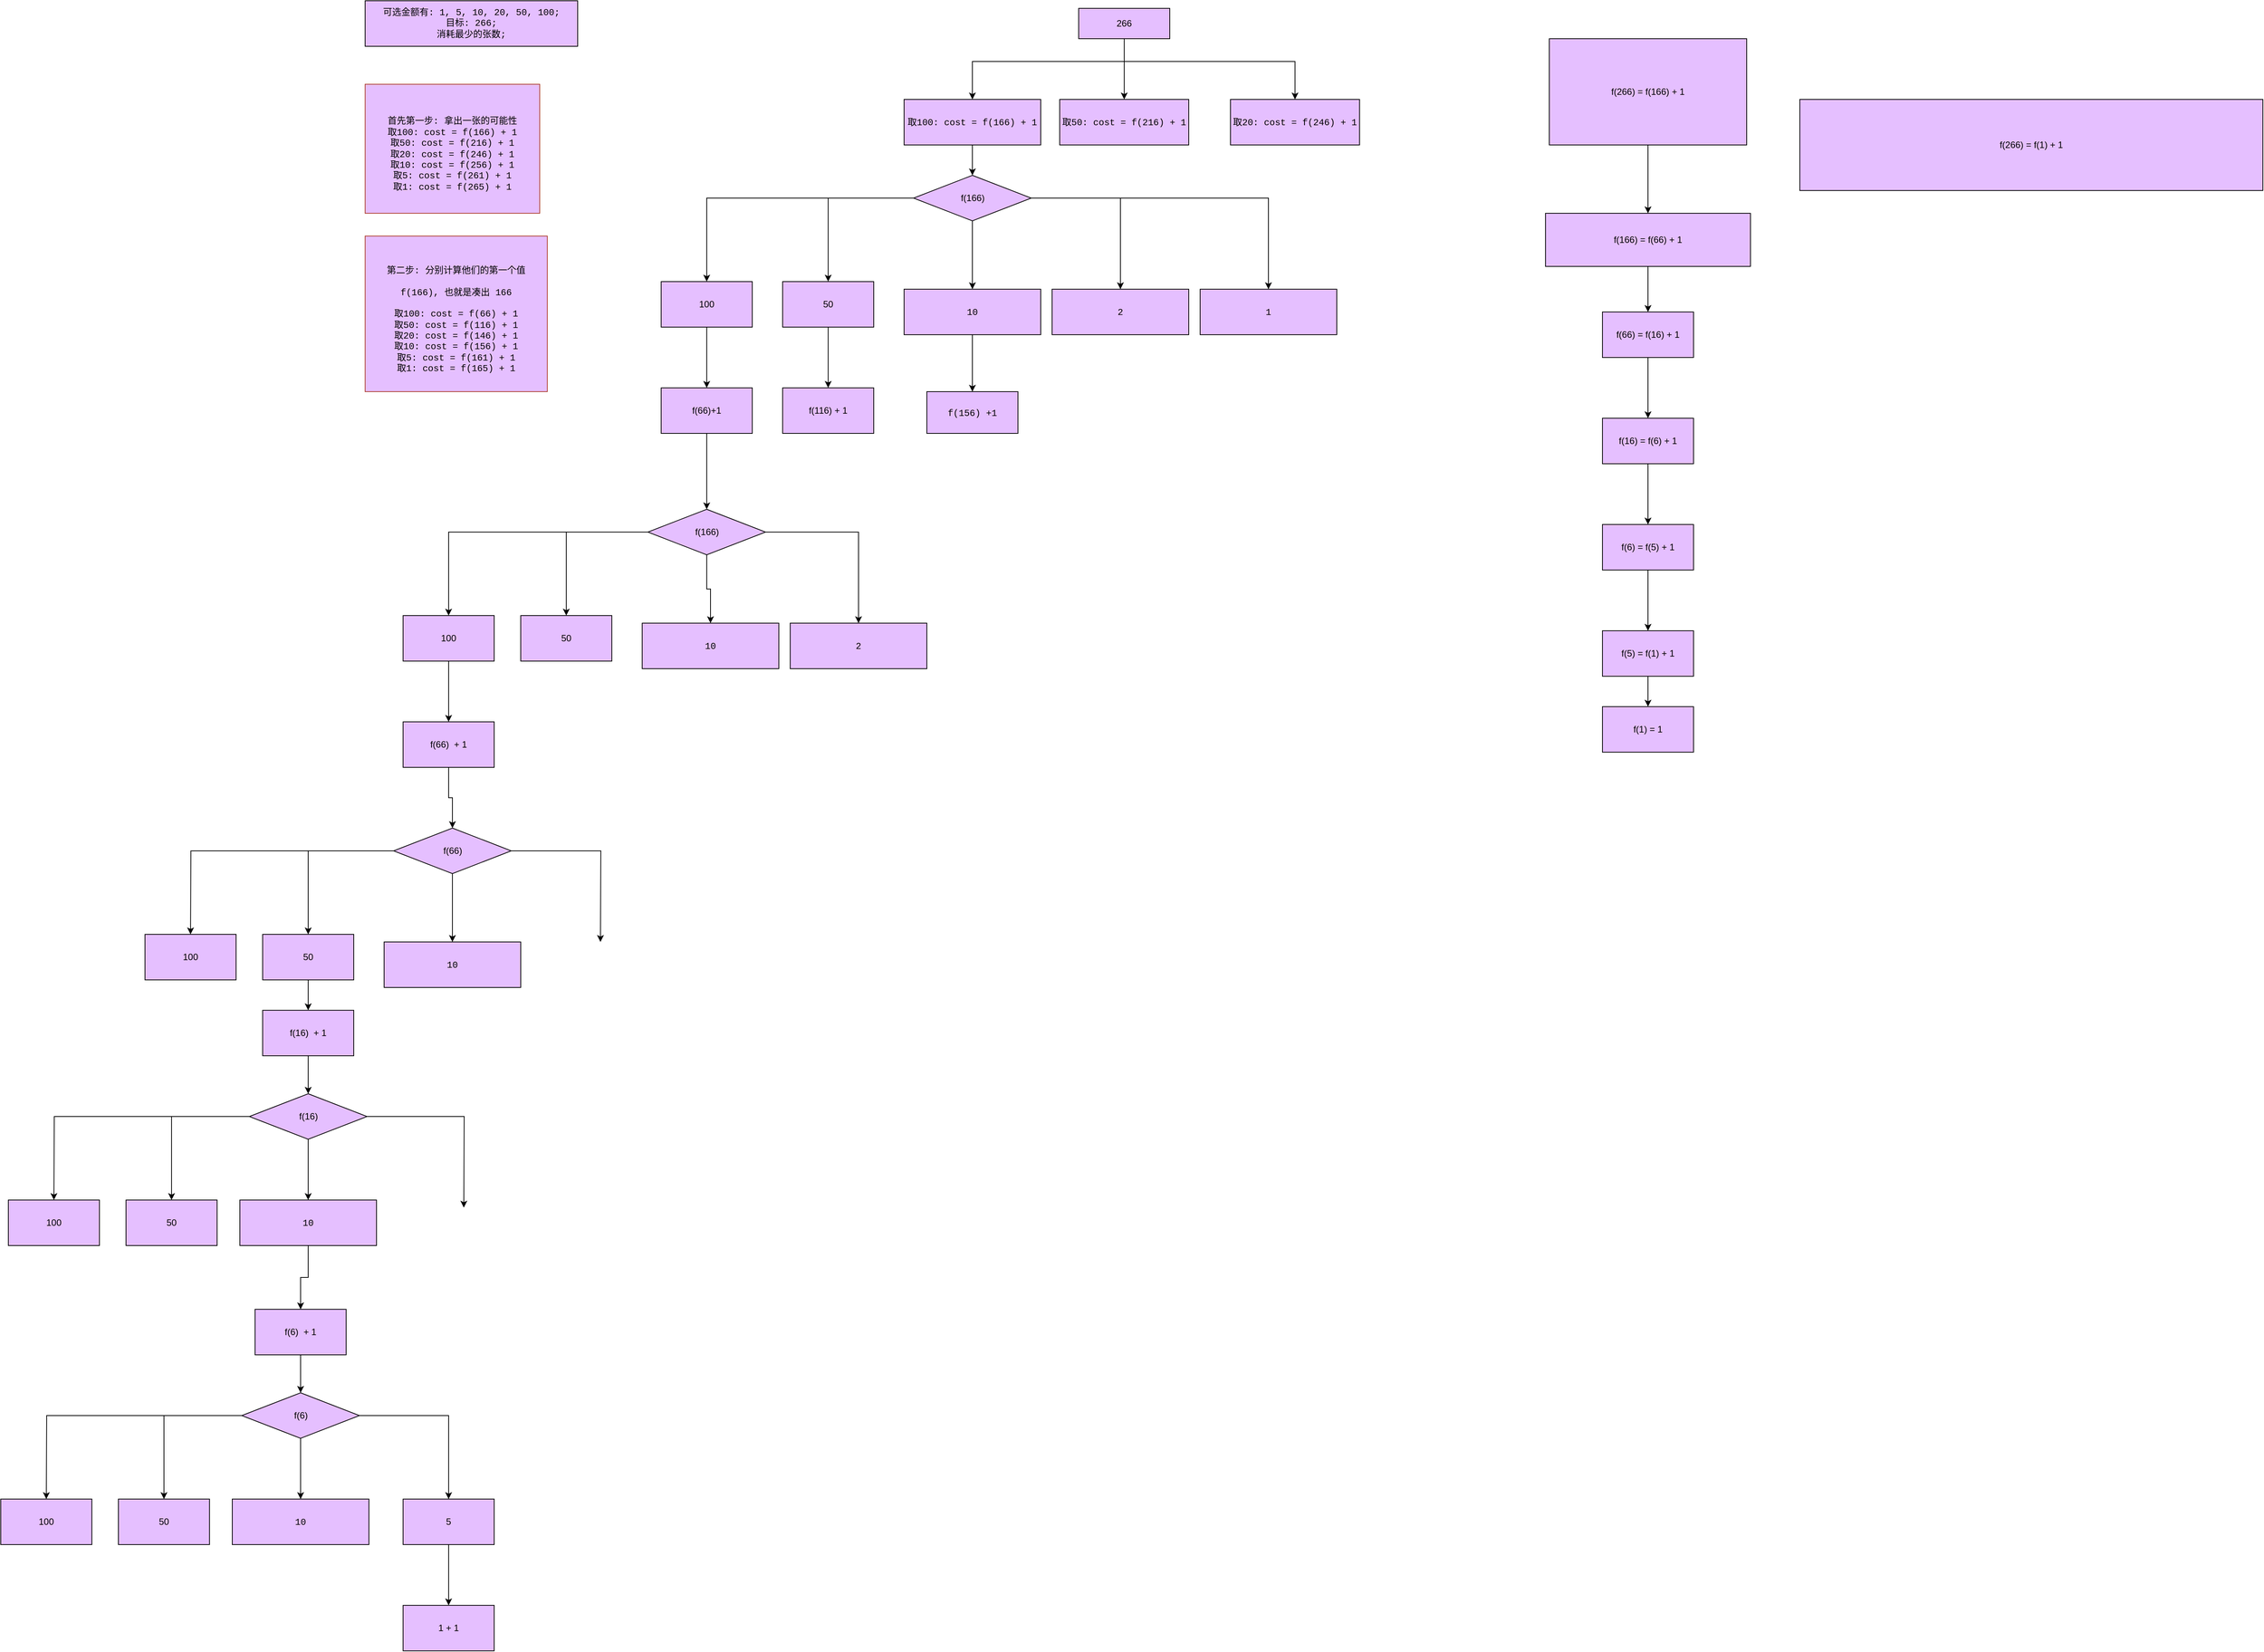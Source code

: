 <mxfile>
    <diagram id="AJ65_mbbUnXxJEVwl05N" name="第 1 页">
        <mxGraphModel dx="1025" dy="627" grid="1" gridSize="10" guides="1" tooltips="1" connect="1" arrows="1" fold="1" page="1" pageScale="1" pageWidth="827" pageHeight="1169" math="0" shadow="0">
            <root>
                <mxCell id="0"/>
                <mxCell id="1" parent="0"/>
                <mxCell id="3" value="&lt;br style=&quot;font-family: menlo, monaco, &amp;quot;courier new&amp;quot;, monospace;&quot;&gt;&lt;br style=&quot;font-family: menlo, monaco, &amp;quot;courier new&amp;quot;, monospace;&quot;&gt;&lt;div style=&quot;font-family: menlo, monaco, &amp;quot;courier new&amp;quot;, monospace;&quot;&gt;第二步: 分别计算他们的第一个值&lt;/div&gt;&lt;br style=&quot;font-family: menlo, monaco, &amp;quot;courier new&amp;quot;, monospace;&quot;&gt;&lt;div style=&quot;font-family: menlo, monaco, &amp;quot;courier new&amp;quot;, monospace;&quot;&gt;f(166), 也就是凑出 166&lt;/div&gt;&lt;br style=&quot;font-family: menlo, monaco, &amp;quot;courier new&amp;quot;, monospace;&quot;&gt;&lt;div style=&quot;font-family: menlo, monaco, &amp;quot;courier new&amp;quot;, monospace;&quot;&gt;取100: cost = f(66) + 1&lt;/div&gt;&lt;div style=&quot;font-family: menlo, monaco, &amp;quot;courier new&amp;quot;, monospace;&quot;&gt;取50: cost = f(116) + 1&lt;/div&gt;&lt;div style=&quot;font-family: menlo, monaco, &amp;quot;courier new&amp;quot;, monospace;&quot;&gt;取20: cost = f(146) + 1&lt;/div&gt;&lt;div style=&quot;font-family: menlo, monaco, &amp;quot;courier new&amp;quot;, monospace;&quot;&gt;取10: cost = f(156) + 1&lt;/div&gt;&lt;div style=&quot;font-family: menlo, monaco, &amp;quot;courier new&amp;quot;, monospace;&quot;&gt;取5: cost = f(161) + 1&lt;/div&gt;&lt;div style=&quot;font-family: menlo, monaco, &amp;quot;courier new&amp;quot;, monospace;&quot;&gt;取1: cost = f(165) + 1&lt;/div&gt;&lt;div&gt;&lt;br&gt;&lt;/div&gt;" style="rounded=0;whiteSpace=wrap;html=1;strokeColor=#ae4132;fillColor=#E5BFFF;fontColor=#000000;" vertex="1" parent="1">
                    <mxGeometry y="340" width="240" height="205" as="geometry"/>
                </mxCell>
                <mxCell id="4" value="&lt;div style=&quot;font-family: &amp;#34;menlo&amp;#34; , &amp;#34;monaco&amp;#34; , &amp;#34;courier new&amp;#34; , monospace&quot;&gt;&lt;br&gt;&lt;/div&gt;&lt;br style=&quot;font-family: &amp;#34;menlo&amp;#34; , &amp;#34;monaco&amp;#34; , &amp;#34;courier new&amp;#34; , monospace&quot;&gt;&lt;div style=&quot;font-family: &amp;#34;menlo&amp;#34; , &amp;#34;monaco&amp;#34; , &amp;#34;courier new&amp;#34; , monospace&quot;&gt;首先第一步: 拿出一张的可能性&lt;/div&gt;&lt;div style=&quot;font-family: &amp;#34;menlo&amp;#34; , &amp;#34;monaco&amp;#34; , &amp;#34;courier new&amp;#34; , monospace&quot;&gt;取100: cost = f(166) + 1&lt;/div&gt;&lt;div style=&quot;font-family: &amp;#34;menlo&amp;#34; , &amp;#34;monaco&amp;#34; , &amp;#34;courier new&amp;#34; , monospace&quot;&gt;取50: cost = f(216) + 1&lt;/div&gt;&lt;div style=&quot;font-family: &amp;#34;menlo&amp;#34; , &amp;#34;monaco&amp;#34; , &amp;#34;courier new&amp;#34; , monospace&quot;&gt;取20: cost = f(246) + 1&lt;/div&gt;&lt;div style=&quot;font-family: &amp;#34;menlo&amp;#34; , &amp;#34;monaco&amp;#34; , &amp;#34;courier new&amp;#34; , monospace&quot;&gt;取10: cost = f(256) + 1&lt;/div&gt;&lt;div style=&quot;font-family: &amp;#34;menlo&amp;#34; , &amp;#34;monaco&amp;#34; , &amp;#34;courier new&amp;#34; , monospace&quot;&gt;取5: cost = f(261) + 1&lt;/div&gt;&lt;div style=&quot;font-family: &amp;#34;menlo&amp;#34; , &amp;#34;monaco&amp;#34; , &amp;#34;courier new&amp;#34; , monospace&quot;&gt;取1: cost = f(265) + 1&lt;/div&gt;&lt;div&gt;&lt;br&gt;&lt;/div&gt;" style="rounded=0;whiteSpace=wrap;html=1;strokeColor=#ae4132;fillColor=#E5BFFF;fontColor=#000000;" vertex="1" parent="1">
                    <mxGeometry y="140" width="230" height="170" as="geometry"/>
                </mxCell>
                <mxCell id="5" value="&lt;div style=&quot;font-family: &amp;#34;menlo&amp;#34; , &amp;#34;monaco&amp;#34; , &amp;#34;courier new&amp;#34; , monospace&quot;&gt;可选金额有: 1, 5, 10, 20, 50, 100;&lt;/div&gt;&lt;div style=&quot;font-family: &amp;#34;menlo&amp;#34; , &amp;#34;monaco&amp;#34; , &amp;#34;courier new&amp;#34; , monospace&quot;&gt;目标: 266;&lt;/div&gt;&lt;div style=&quot;font-family: &amp;#34;menlo&amp;#34; , &amp;#34;monaco&amp;#34; , &amp;#34;courier new&amp;#34; , monospace&quot;&gt;消耗最少的张数;&lt;/div&gt;" style="rounded=0;whiteSpace=wrap;html=1;fontColor=#000000;fillColor=#E5BFFF;" vertex="1" parent="1">
                    <mxGeometry y="30" width="280" height="60" as="geometry"/>
                </mxCell>
                <mxCell id="12" value="" style="edgeStyle=orthogonalEdgeStyle;rounded=0;orthogonalLoop=1;jettySize=auto;html=1;fontColor=#000000;" edge="1" parent="1" source="6" target="9">
                    <mxGeometry relative="1" as="geometry"/>
                </mxCell>
                <mxCell id="13" style="edgeStyle=orthogonalEdgeStyle;rounded=0;orthogonalLoop=1;jettySize=auto;html=1;entryX=0.5;entryY=0;entryDx=0;entryDy=0;fontColor=#000000;" edge="1" parent="1" source="6" target="8">
                    <mxGeometry relative="1" as="geometry">
                        <Array as="points">
                            <mxPoint x="1000" y="110"/>
                            <mxPoint x="800" y="110"/>
                        </Array>
                    </mxGeometry>
                </mxCell>
                <mxCell id="14" style="edgeStyle=orthogonalEdgeStyle;rounded=0;orthogonalLoop=1;jettySize=auto;html=1;entryX=0.5;entryY=0;entryDx=0;entryDy=0;fontColor=#000000;" edge="1" parent="1" source="6" target="11">
                    <mxGeometry relative="1" as="geometry">
                        <Array as="points">
                            <mxPoint x="1000" y="110"/>
                            <mxPoint x="1225" y="110"/>
                        </Array>
                    </mxGeometry>
                </mxCell>
                <mxCell id="6" value="266" style="whiteSpace=wrap;html=1;fontColor=#000000;fillColor=#E5BFFF;" vertex="1" parent="1">
                    <mxGeometry x="940" y="40" width="120" height="40" as="geometry"/>
                </mxCell>
                <mxCell id="16" value="" style="edgeStyle=orthogonalEdgeStyle;rounded=0;orthogonalLoop=1;jettySize=auto;html=1;fontColor=#000000;entryX=0.5;entryY=0;entryDx=0;entryDy=0;" edge="1" parent="1" source="8" target="24">
                    <mxGeometry relative="1" as="geometry">
                        <mxPoint x="800" y="270" as="targetPoint"/>
                    </mxGeometry>
                </mxCell>
                <mxCell id="8" value="&lt;span style=&quot;font-family: &amp;#34;menlo&amp;#34; , &amp;#34;monaco&amp;#34; , &amp;#34;courier new&amp;#34; , monospace&quot;&gt;取100: cost = f(166) + 1&lt;/span&gt;" style="whiteSpace=wrap;html=1;fontColor=#000000;fillColor=#E5BFFF;" vertex="1" parent="1">
                    <mxGeometry x="710" y="160" width="180" height="60" as="geometry"/>
                </mxCell>
                <mxCell id="9" value="&lt;span style=&quot;font-family: &amp;#34;menlo&amp;#34; , &amp;#34;monaco&amp;#34; , &amp;#34;courier new&amp;#34; , monospace&quot;&gt;取50: cost = f(216) + 1&lt;/span&gt;" style="whiteSpace=wrap;html=1;fontColor=#000000;fillColor=#E5BFFF;" vertex="1" parent="1">
                    <mxGeometry x="915" y="160" width="170" height="60" as="geometry"/>
                </mxCell>
                <mxCell id="11" value="&lt;span style=&quot;font-family: &amp;#34;menlo&amp;#34; , &amp;#34;monaco&amp;#34; , &amp;#34;courier new&amp;#34; , monospace&quot;&gt;取20: cost = f(246) + 1&lt;/span&gt;" style="whiteSpace=wrap;html=1;fontColor=#000000;fillColor=#E5BFFF;" vertex="1" parent="1">
                    <mxGeometry x="1140" y="160" width="170" height="60" as="geometry"/>
                </mxCell>
                <mxCell id="39" value="" style="edgeStyle=orthogonalEdgeStyle;rounded=0;orthogonalLoop=1;jettySize=auto;html=1;fontColor=#000000;" edge="1" parent="1" source="17" target="38">
                    <mxGeometry relative="1" as="geometry"/>
                </mxCell>
                <mxCell id="17" value="&lt;font face=&quot;menlo, monaco, courier new, monospace&quot;&gt;10&lt;/font&gt;" style="whiteSpace=wrap;html=1;fontColor=#000000;fillColor=#E5BFFF;" vertex="1" parent="1">
                    <mxGeometry x="710" y="410" width="180" height="60" as="geometry"/>
                </mxCell>
                <mxCell id="19" value="&lt;font face=&quot;menlo, monaco, courier new, monospace&quot;&gt;2&lt;/font&gt;" style="whiteSpace=wrap;html=1;fontColor=#000000;fillColor=#E5BFFF;" vertex="1" parent="1">
                    <mxGeometry x="905" y="410" width="180" height="60" as="geometry"/>
                </mxCell>
                <mxCell id="20" value="&lt;font face=&quot;menlo, monaco, courier new, monospace&quot;&gt;1&lt;/font&gt;" style="whiteSpace=wrap;html=1;fontColor=#000000;fillColor=#E5BFFF;" vertex="1" parent="1">
                    <mxGeometry x="1100" y="410" width="180" height="60" as="geometry"/>
                </mxCell>
                <mxCell id="27" value="" style="edgeStyle=orthogonalEdgeStyle;rounded=0;orthogonalLoop=1;jettySize=auto;html=1;fontColor=#000000;" edge="1" parent="1" source="24" target="17">
                    <mxGeometry relative="1" as="geometry"/>
                </mxCell>
                <mxCell id="28" style="edgeStyle=orthogonalEdgeStyle;rounded=0;orthogonalLoop=1;jettySize=auto;html=1;entryX=0.5;entryY=0;entryDx=0;entryDy=0;fontColor=#000000;" edge="1" parent="1" source="24" target="19">
                    <mxGeometry relative="1" as="geometry"/>
                </mxCell>
                <mxCell id="29" style="edgeStyle=orthogonalEdgeStyle;rounded=0;orthogonalLoop=1;jettySize=auto;html=1;entryX=0.5;entryY=0;entryDx=0;entryDy=0;fontColor=#000000;" edge="1" parent="1" source="24" target="20">
                    <mxGeometry relative="1" as="geometry"/>
                </mxCell>
                <mxCell id="31" style="edgeStyle=orthogonalEdgeStyle;rounded=0;orthogonalLoop=1;jettySize=auto;html=1;fontColor=#000000;" edge="1" parent="1" source="24" target="30">
                    <mxGeometry relative="1" as="geometry"/>
                </mxCell>
                <mxCell id="33" style="edgeStyle=orthogonalEdgeStyle;rounded=0;orthogonalLoop=1;jettySize=auto;html=1;entryX=0.5;entryY=0;entryDx=0;entryDy=0;fontColor=#000000;" edge="1" parent="1" source="24" target="32">
                    <mxGeometry relative="1" as="geometry"/>
                </mxCell>
                <mxCell id="24" value="f(166)" style="rhombus;whiteSpace=wrap;html=1;fontColor=#000000;fillColor=#E5BFFF;" vertex="1" parent="1">
                    <mxGeometry x="722.5" y="260" width="155" height="60" as="geometry"/>
                </mxCell>
                <mxCell id="35" value="" style="edgeStyle=orthogonalEdgeStyle;rounded=0;orthogonalLoop=1;jettySize=auto;html=1;fontColor=#000000;" edge="1" parent="1" source="30" target="34">
                    <mxGeometry relative="1" as="geometry"/>
                </mxCell>
                <mxCell id="30" value="100" style="whiteSpace=wrap;html=1;fontColor=#000000;fillColor=#E5BFFF;" vertex="1" parent="1">
                    <mxGeometry x="390" y="400" width="120" height="60" as="geometry"/>
                </mxCell>
                <mxCell id="37" value="" style="edgeStyle=orthogonalEdgeStyle;rounded=0;orthogonalLoop=1;jettySize=auto;html=1;fontColor=#000000;" edge="1" parent="1" source="32" target="36">
                    <mxGeometry relative="1" as="geometry"/>
                </mxCell>
                <mxCell id="32" value="50" style="whiteSpace=wrap;html=1;fontColor=#000000;fillColor=#E5BFFF;" vertex="1" parent="1">
                    <mxGeometry x="550" y="400" width="120" height="60" as="geometry"/>
                </mxCell>
                <mxCell id="50" value="" style="edgeStyle=orthogonalEdgeStyle;rounded=0;orthogonalLoop=1;jettySize=auto;html=1;fontColor=#000000;" edge="1" parent="1" source="34" target="48">
                    <mxGeometry relative="1" as="geometry"/>
                </mxCell>
                <mxCell id="34" value="f(66)+1" style="whiteSpace=wrap;html=1;fontColor=#000000;fillColor=#E5BFFF;" vertex="1" parent="1">
                    <mxGeometry x="390" y="540" width="120" height="60" as="geometry"/>
                </mxCell>
                <mxCell id="36" value="f(116) + 1" style="whiteSpace=wrap;html=1;fontColor=#000000;fillColor=#E5BFFF;" vertex="1" parent="1">
                    <mxGeometry x="550" y="540" width="120" height="60" as="geometry"/>
                </mxCell>
                <mxCell id="38" value="&lt;font face=&quot;menlo, monaco, courier new, monospace&quot;&gt;f(156) +1&lt;/font&gt;" style="whiteSpace=wrap;html=1;fontColor=#000000;fillColor=#E5BFFF;" vertex="1" parent="1">
                    <mxGeometry x="740" y="545" width="120" height="55" as="geometry"/>
                </mxCell>
                <mxCell id="42" value="&lt;font face=&quot;menlo, monaco, courier new, monospace&quot;&gt;10&lt;/font&gt;" style="whiteSpace=wrap;html=1;fontColor=#000000;fillColor=#E5BFFF;" vertex="1" parent="1">
                    <mxGeometry x="365" y="850" width="180" height="60" as="geometry"/>
                </mxCell>
                <mxCell id="43" value="&lt;font face=&quot;menlo, monaco, courier new, monospace&quot;&gt;2&lt;/font&gt;" style="whiteSpace=wrap;html=1;fontColor=#000000;fillColor=#E5BFFF;" vertex="1" parent="1">
                    <mxGeometry x="560" y="850" width="180" height="60" as="geometry"/>
                </mxCell>
                <mxCell id="44" value="" style="edgeStyle=orthogonalEdgeStyle;rounded=0;orthogonalLoop=1;jettySize=auto;html=1;fontColor=#000000;" edge="1" parent="1" source="48" target="42">
                    <mxGeometry relative="1" as="geometry"/>
                </mxCell>
                <mxCell id="45" style="edgeStyle=orthogonalEdgeStyle;rounded=0;orthogonalLoop=1;jettySize=auto;html=1;entryX=0.5;entryY=0;entryDx=0;entryDy=0;fontColor=#000000;" edge="1" parent="1" source="48" target="43">
                    <mxGeometry relative="1" as="geometry"/>
                </mxCell>
                <mxCell id="46" style="edgeStyle=orthogonalEdgeStyle;rounded=0;orthogonalLoop=1;jettySize=auto;html=1;fontColor=#000000;entryX=0.5;entryY=0;entryDx=0;entryDy=0;" edge="1" parent="1" source="48" target="51">
                    <mxGeometry relative="1" as="geometry">
                        <mxPoint x="105" y="840" as="targetPoint"/>
                    </mxGeometry>
                </mxCell>
                <mxCell id="47" style="edgeStyle=orthogonalEdgeStyle;rounded=0;orthogonalLoop=1;jettySize=auto;html=1;entryX=0.5;entryY=0;entryDx=0;entryDy=0;fontColor=#000000;" edge="1" parent="1" source="48" target="49">
                    <mxGeometry relative="1" as="geometry"/>
                </mxCell>
                <mxCell id="48" value="f(166)" style="rhombus;whiteSpace=wrap;html=1;fontColor=#000000;fillColor=#E5BFFF;" vertex="1" parent="1">
                    <mxGeometry x="372.5" y="700" width="155" height="60" as="geometry"/>
                </mxCell>
                <mxCell id="49" value="50" style="whiteSpace=wrap;html=1;fontColor=#000000;fillColor=#E5BFFF;" vertex="1" parent="1">
                    <mxGeometry x="205" y="840" width="120" height="60" as="geometry"/>
                </mxCell>
                <mxCell id="53" value="" style="edgeStyle=orthogonalEdgeStyle;rounded=0;orthogonalLoop=1;jettySize=auto;html=1;fontColor=#000000;" edge="1" parent="1" source="51" target="52">
                    <mxGeometry relative="1" as="geometry"/>
                </mxCell>
                <mxCell id="51" value="100" style="whiteSpace=wrap;html=1;fontColor=#000000;fillColor=#E5BFFF;" vertex="1" parent="1">
                    <mxGeometry x="50" y="840" width="120" height="60" as="geometry"/>
                </mxCell>
                <mxCell id="61" style="edgeStyle=orthogonalEdgeStyle;rounded=0;orthogonalLoop=1;jettySize=auto;html=1;fontColor=#000000;" edge="1" parent="1" source="52" target="59">
                    <mxGeometry relative="1" as="geometry"/>
                </mxCell>
                <mxCell id="52" value="f(66)&amp;nbsp; + 1" style="whiteSpace=wrap;html=1;fontColor=#000000;fillColor=#E5BFFF;" vertex="1" parent="1">
                    <mxGeometry x="50" y="980" width="120" height="60" as="geometry"/>
                </mxCell>
                <mxCell id="54" value="&lt;font face=&quot;menlo, monaco, courier new, monospace&quot;&gt;10&lt;/font&gt;" style="whiteSpace=wrap;html=1;fontColor=#000000;fillColor=#E5BFFF;" vertex="1" parent="1">
                    <mxGeometry x="25" y="1270" width="180" height="60" as="geometry"/>
                </mxCell>
                <mxCell id="55" value="" style="edgeStyle=orthogonalEdgeStyle;rounded=0;orthogonalLoop=1;jettySize=auto;html=1;fontColor=#000000;" edge="1" parent="1" source="59" target="54">
                    <mxGeometry relative="1" as="geometry"/>
                </mxCell>
                <mxCell id="56" style="edgeStyle=orthogonalEdgeStyle;rounded=0;orthogonalLoop=1;jettySize=auto;html=1;entryX=0.5;entryY=0;entryDx=0;entryDy=0;fontColor=#000000;" edge="1" parent="1" source="59">
                    <mxGeometry relative="1" as="geometry">
                        <mxPoint x="310" y="1270" as="targetPoint"/>
                    </mxGeometry>
                </mxCell>
                <mxCell id="57" style="edgeStyle=orthogonalEdgeStyle;rounded=0;orthogonalLoop=1;jettySize=auto;html=1;fontColor=#000000;entryX=0.5;entryY=0;entryDx=0;entryDy=0;" edge="1" parent="1" source="59">
                    <mxGeometry relative="1" as="geometry">
                        <mxPoint x="-230" y="1260" as="targetPoint"/>
                    </mxGeometry>
                </mxCell>
                <mxCell id="58" style="edgeStyle=orthogonalEdgeStyle;rounded=0;orthogonalLoop=1;jettySize=auto;html=1;entryX=0.5;entryY=0;entryDx=0;entryDy=0;fontColor=#000000;" edge="1" parent="1" source="59" target="60">
                    <mxGeometry relative="1" as="geometry"/>
                </mxCell>
                <mxCell id="59" value="f(66)" style="rhombus;whiteSpace=wrap;html=1;fontColor=#000000;fillColor=#E5BFFF;" vertex="1" parent="1">
                    <mxGeometry x="37.5" y="1120" width="155" height="60" as="geometry"/>
                </mxCell>
                <mxCell id="73" value="" style="edgeStyle=orthogonalEdgeStyle;rounded=0;orthogonalLoop=1;jettySize=auto;html=1;fontColor=#000000;" edge="1" parent="1" source="60" target="72">
                    <mxGeometry relative="1" as="geometry"/>
                </mxCell>
                <mxCell id="60" value="50" style="whiteSpace=wrap;html=1;fontColor=#000000;fillColor=#E5BFFF;" vertex="1" parent="1">
                    <mxGeometry x="-135" y="1260" width="120" height="60" as="geometry"/>
                </mxCell>
                <mxCell id="62" value="100" style="whiteSpace=wrap;html=1;fontColor=#000000;fillColor=#E5BFFF;" vertex="1" parent="1">
                    <mxGeometry x="-290" y="1260" width="120" height="60" as="geometry"/>
                </mxCell>
                <mxCell id="85" value="" style="edgeStyle=orthogonalEdgeStyle;rounded=0;orthogonalLoop=1;jettySize=auto;html=1;fontColor=#000000;" edge="1" parent="1" source="63" target="84">
                    <mxGeometry relative="1" as="geometry"/>
                </mxCell>
                <mxCell id="63" value="&lt;font face=&quot;menlo, monaco, courier new, monospace&quot;&gt;10&lt;/font&gt;" style="whiteSpace=wrap;html=1;fontColor=#000000;fillColor=#E5BFFF;" vertex="1" parent="1">
                    <mxGeometry x="-165" y="1610" width="180" height="60" as="geometry"/>
                </mxCell>
                <mxCell id="64" value="" style="edgeStyle=orthogonalEdgeStyle;rounded=0;orthogonalLoop=1;jettySize=auto;html=1;fontColor=#000000;" edge="1" parent="1" source="68" target="63">
                    <mxGeometry relative="1" as="geometry"/>
                </mxCell>
                <mxCell id="65" style="edgeStyle=orthogonalEdgeStyle;rounded=0;orthogonalLoop=1;jettySize=auto;html=1;entryX=0.5;entryY=0;entryDx=0;entryDy=0;fontColor=#000000;" edge="1" parent="1" source="68">
                    <mxGeometry relative="1" as="geometry">
                        <mxPoint x="130" y="1620" as="targetPoint"/>
                    </mxGeometry>
                </mxCell>
                <mxCell id="66" style="edgeStyle=orthogonalEdgeStyle;rounded=0;orthogonalLoop=1;jettySize=auto;html=1;fontColor=#000000;entryX=0.5;entryY=0;entryDx=0;entryDy=0;" edge="1" parent="1" source="68">
                    <mxGeometry relative="1" as="geometry">
                        <mxPoint x="-410" y="1610" as="targetPoint"/>
                    </mxGeometry>
                </mxCell>
                <mxCell id="67" style="edgeStyle=orthogonalEdgeStyle;rounded=0;orthogonalLoop=1;jettySize=auto;html=1;entryX=0.5;entryY=0;entryDx=0;entryDy=0;fontColor=#000000;" edge="1" parent="1" source="68" target="69">
                    <mxGeometry relative="1" as="geometry"/>
                </mxCell>
                <mxCell id="68" value="f(16)" style="rhombus;whiteSpace=wrap;html=1;fontColor=#000000;fillColor=#E5BFFF;" vertex="1" parent="1">
                    <mxGeometry x="-152.5" y="1470" width="155" height="60" as="geometry"/>
                </mxCell>
                <mxCell id="69" value="50" style="whiteSpace=wrap;html=1;fontColor=#000000;fillColor=#E5BFFF;" vertex="1" parent="1">
                    <mxGeometry x="-315" y="1610" width="120" height="60" as="geometry"/>
                </mxCell>
                <mxCell id="70" value="100" style="whiteSpace=wrap;html=1;fontColor=#000000;fillColor=#E5BFFF;" vertex="1" parent="1">
                    <mxGeometry x="-470" y="1610" width="120" height="60" as="geometry"/>
                </mxCell>
                <mxCell id="74" value="" style="edgeStyle=orthogonalEdgeStyle;rounded=0;orthogonalLoop=1;jettySize=auto;html=1;fontColor=#000000;" edge="1" parent="1" source="72" target="68">
                    <mxGeometry relative="1" as="geometry"/>
                </mxCell>
                <mxCell id="72" value="f(16)&amp;nbsp; + 1" style="whiteSpace=wrap;html=1;fontColor=#000000;fillColor=#E5BFFF;" vertex="1" parent="1">
                    <mxGeometry x="-135" y="1360" width="120" height="60" as="geometry"/>
                </mxCell>
                <mxCell id="75" value="&lt;font face=&quot;menlo, monaco, courier new, monospace&quot;&gt;10&lt;/font&gt;" style="whiteSpace=wrap;html=1;fontColor=#000000;fillColor=#E5BFFF;" vertex="1" parent="1">
                    <mxGeometry x="-175" y="2004" width="180" height="60" as="geometry"/>
                </mxCell>
                <mxCell id="76" value="" style="edgeStyle=orthogonalEdgeStyle;rounded=0;orthogonalLoop=1;jettySize=auto;html=1;fontColor=#000000;" edge="1" parent="1" source="80" target="75">
                    <mxGeometry relative="1" as="geometry"/>
                </mxCell>
                <mxCell id="77" style="edgeStyle=orthogonalEdgeStyle;rounded=0;orthogonalLoop=1;jettySize=auto;html=1;entryX=0.5;entryY=0;entryDx=0;entryDy=0;fontColor=#000000;" edge="1" parent="1" source="80" target="86">
                    <mxGeometry relative="1" as="geometry">
                        <mxPoint x="120" y="2014" as="targetPoint"/>
                    </mxGeometry>
                </mxCell>
                <mxCell id="78" style="edgeStyle=orthogonalEdgeStyle;rounded=0;orthogonalLoop=1;jettySize=auto;html=1;fontColor=#000000;entryX=0.5;entryY=0;entryDx=0;entryDy=0;" edge="1" parent="1" source="80">
                    <mxGeometry relative="1" as="geometry">
                        <mxPoint x="-420" y="2004" as="targetPoint"/>
                    </mxGeometry>
                </mxCell>
                <mxCell id="79" style="edgeStyle=orthogonalEdgeStyle;rounded=0;orthogonalLoop=1;jettySize=auto;html=1;entryX=0.5;entryY=0;entryDx=0;entryDy=0;fontColor=#000000;" edge="1" parent="1" source="80" target="81">
                    <mxGeometry relative="1" as="geometry"/>
                </mxCell>
                <mxCell id="80" value="f(6)" style="rhombus;whiteSpace=wrap;html=1;fontColor=#000000;fillColor=#E5BFFF;" vertex="1" parent="1">
                    <mxGeometry x="-162.5" y="1864" width="155" height="60" as="geometry"/>
                </mxCell>
                <mxCell id="81" value="50" style="whiteSpace=wrap;html=1;fontColor=#000000;fillColor=#E5BFFF;" vertex="1" parent="1">
                    <mxGeometry x="-325" y="2004" width="120" height="60" as="geometry"/>
                </mxCell>
                <mxCell id="82" value="100" style="whiteSpace=wrap;html=1;fontColor=#000000;fillColor=#E5BFFF;" vertex="1" parent="1">
                    <mxGeometry x="-480" y="2004" width="120" height="60" as="geometry"/>
                </mxCell>
                <mxCell id="83" value="" style="edgeStyle=orthogonalEdgeStyle;rounded=0;orthogonalLoop=1;jettySize=auto;html=1;fontColor=#000000;" edge="1" parent="1" source="84" target="80">
                    <mxGeometry relative="1" as="geometry"/>
                </mxCell>
                <mxCell id="84" value="f(6)&amp;nbsp; + 1" style="whiteSpace=wrap;html=1;fontColor=#000000;fillColor=#E5BFFF;" vertex="1" parent="1">
                    <mxGeometry x="-145" y="1754" width="120" height="60" as="geometry"/>
                </mxCell>
                <mxCell id="88" value="" style="edgeStyle=orthogonalEdgeStyle;rounded=0;orthogonalLoop=1;jettySize=auto;html=1;fontColor=#000000;" edge="1" parent="1" source="86" target="87">
                    <mxGeometry relative="1" as="geometry"/>
                </mxCell>
                <mxCell id="86" value="5" style="whiteSpace=wrap;html=1;fontColor=#000000;fillColor=#E5BFFF;" vertex="1" parent="1">
                    <mxGeometry x="50" y="2004" width="120" height="60" as="geometry"/>
                </mxCell>
                <mxCell id="87" value="1 + 1" style="whiteSpace=wrap;html=1;fontColor=#000000;fillColor=#E5BFFF;" vertex="1" parent="1">
                    <mxGeometry x="50" y="2144" width="120" height="60" as="geometry"/>
                </mxCell>
                <mxCell id="91" value="" style="edgeStyle=orthogonalEdgeStyle;rounded=0;orthogonalLoop=1;jettySize=auto;html=1;fontColor=#000000;" edge="1" parent="1" source="89" target="90">
                    <mxGeometry relative="1" as="geometry"/>
                </mxCell>
                <mxCell id="89" value="f(266) = f(166) + 1&lt;br&gt;" style="whiteSpace=wrap;html=1;fontColor=#000000;fillColor=#E5BFFF;" vertex="1" parent="1">
                    <mxGeometry x="1560" y="80" width="260" height="140" as="geometry"/>
                </mxCell>
                <mxCell id="101" value="" style="edgeStyle=orthogonalEdgeStyle;rounded=0;orthogonalLoop=1;jettySize=auto;html=1;fontColor=#000000;" edge="1" parent="1" source="90" target="92">
                    <mxGeometry relative="1" as="geometry"/>
                </mxCell>
                <mxCell id="90" value="f(166) = f(66) + 1" style="whiteSpace=wrap;html=1;fontColor=#000000;fillColor=#E5BFFF;" vertex="1" parent="1">
                    <mxGeometry x="1555" y="310" width="270" height="70" as="geometry"/>
                </mxCell>
                <mxCell id="94" value="" style="edgeStyle=orthogonalEdgeStyle;rounded=0;orthogonalLoop=1;jettySize=auto;html=1;fontColor=#000000;" edge="1" parent="1" source="92" target="93">
                    <mxGeometry relative="1" as="geometry"/>
                </mxCell>
                <mxCell id="92" value="f(66) = f(16) + 1" style="whiteSpace=wrap;html=1;fontColor=#000000;fillColor=#E5BFFF;" vertex="1" parent="1">
                    <mxGeometry x="1630" y="440" width="120" height="60" as="geometry"/>
                </mxCell>
                <mxCell id="96" value="" style="edgeStyle=orthogonalEdgeStyle;rounded=0;orthogonalLoop=1;jettySize=auto;html=1;fontColor=#000000;" edge="1" parent="1" source="93" target="95">
                    <mxGeometry relative="1" as="geometry"/>
                </mxCell>
                <mxCell id="93" value="f(16) = f(6) + 1" style="whiteSpace=wrap;html=1;fontColor=#000000;fillColor=#E5BFFF;" vertex="1" parent="1">
                    <mxGeometry x="1630" y="580" width="120" height="60" as="geometry"/>
                </mxCell>
                <mxCell id="98" value="" style="edgeStyle=orthogonalEdgeStyle;rounded=0;orthogonalLoop=1;jettySize=auto;html=1;fontColor=#000000;" edge="1" parent="1" source="95" target="97">
                    <mxGeometry relative="1" as="geometry"/>
                </mxCell>
                <mxCell id="95" value="f(6) = f(5) + 1" style="whiteSpace=wrap;html=1;fontColor=#000000;fillColor=#E5BFFF;" vertex="1" parent="1">
                    <mxGeometry x="1630" y="720" width="120" height="60" as="geometry"/>
                </mxCell>
                <mxCell id="102" value="" style="edgeStyle=orthogonalEdgeStyle;rounded=0;orthogonalLoop=1;jettySize=auto;html=1;fontColor=#000000;" edge="1" parent="1" source="97" target="99">
                    <mxGeometry relative="1" as="geometry"/>
                </mxCell>
                <mxCell id="97" value="f(5) = f(1) + 1" style="whiteSpace=wrap;html=1;fontColor=#000000;fillColor=#E5BFFF;" vertex="1" parent="1">
                    <mxGeometry x="1630" y="860" width="120" height="60" as="geometry"/>
                </mxCell>
                <mxCell id="99" value="f(1) = 1" style="whiteSpace=wrap;html=1;fontColor=#000000;fillColor=#E5BFFF;" vertex="1" parent="1">
                    <mxGeometry x="1630" y="960" width="120" height="60" as="geometry"/>
                </mxCell>
                <mxCell id="100" value="f(266) = f(1) + 1" style="whiteSpace=wrap;html=1;fontColor=#000000;fillColor=#E5BFFF;" vertex="1" parent="1">
                    <mxGeometry x="1890" y="160" width="610" height="120" as="geometry"/>
                </mxCell>
            </root>
        </mxGraphModel>
    </diagram>
</mxfile>